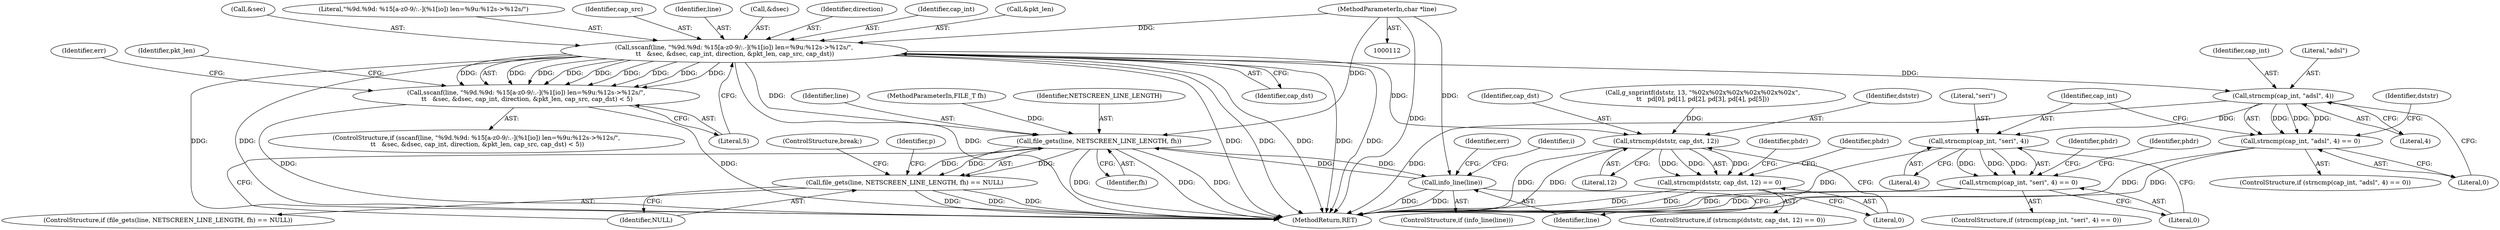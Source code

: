 digraph "0_wireshark_11edc83b98a61e890d7bb01855389d40e984ea82@API" {
"1000153" [label="(Call,sscanf(line, \"%9d.%9d: %15[a-z0-9/:.-](%1[io]) len=%9u:%12s->%12s/\",\n \t\t   &sec, &dsec, cap_int, direction, &pkt_len, cap_src, cap_dst))"];
"1000116" [label="(MethodParameterIn,char *line)"];
"1000152" [label="(Call,sscanf(line, \"%9d.%9d: %15[a-z0-9/:.-](%1[io]) len=%9u:%12s->%12s/\",\n \t\t   &sec, &dsec, cap_int, direction, &pkt_len, cap_src, cap_dst) < 5)"];
"1000231" [label="(Call,file_gets(line, NETSCREEN_LINE_LENGTH, fh))"];
"1000230" [label="(Call,file_gets(line, NETSCREEN_LINE_LENGTH, fh) == NULL)"];
"1000273" [label="(Call,info_line(line))"];
"1000334" [label="(Call,strncmp(cap_int, \"adsl\", 4))"];
"1000333" [label="(Call,strncmp(cap_int, \"adsl\", 4) == 0)"];
"1000383" [label="(Call,strncmp(cap_int, \"seri\", 4))"];
"1000382" [label="(Call,strncmp(cap_int, \"seri\", 4) == 0)"];
"1000364" [label="(Call,strncmp(dststr, cap_dst, 12))"];
"1000363" [label="(Call,strncmp(dststr, cap_dst, 12) == 0)"];
"1000334" [label="(Call,strncmp(cap_int, \"adsl\", 4))"];
"1000367" [label="(Literal,12)"];
"1000406" [label="(MethodReturn,RET)"];
"1000335" [label="(Identifier,cap_int)"];
"1000341" [label="(Identifier,dststr)"];
"1000386" [label="(Literal,4)"];
"1000385" [label="(Literal,\"seri\")"];
"1000274" [label="(Identifier,line)"];
"1000170" [label="(Identifier,err)"];
"1000232" [label="(Identifier,line)"];
"1000158" [label="(Call,&dsec)"];
"1000161" [label="(Identifier,direction)"];
"1000113" [label="(MethodParameterIn,FILE_T fh)"];
"1000336" [label="(Literal,\"adsl\")"];
"1000165" [label="(Identifier,cap_dst)"];
"1000381" [label="(ControlStructure,if (strncmp(cap_int, \"seri\", 4) == 0))"];
"1000160" [label="(Identifier,cap_int)"];
"1000235" [label="(Identifier,NULL)"];
"1000387" [label="(Literal,0)"];
"1000368" [label="(Literal,0)"];
"1000162" [label="(Call,&pkt_len)"];
"1000333" [label="(Call,strncmp(cap_int, \"adsl\", 4) == 0)"];
"1000156" [label="(Call,&sec)"];
"1000230" [label="(Call,file_gets(line, NETSCREEN_LINE_LENGTH, fh) == NULL)"];
"1000363" [label="(Call,strncmp(dststr, cap_dst, 12) == 0)"];
"1000364" [label="(Call,strncmp(dststr, cap_dst, 12))"];
"1000273" [label="(Call,info_line(line))"];
"1000366" [label="(Identifier,cap_dst)"];
"1000155" [label="(Literal,\"%9d.%9d: %15[a-z0-9/:.-](%1[io]) len=%9u:%12s->%12s/\")"];
"1000371" [label="(Identifier,phdr)"];
"1000153" [label="(Call,sscanf(line, \"%9d.%9d: %15[a-z0-9/:.-](%1[io]) len=%9u:%12s->%12s/\",\n \t\t   &sec, &dsec, cap_int, direction, &pkt_len, cap_src, cap_dst))"];
"1000237" [label="(ControlStructure,break;)"];
"1000240" [label="(Identifier,p)"];
"1000390" [label="(Identifier,phdr)"];
"1000287" [label="(Identifier,err)"];
"1000384" [label="(Identifier,cap_int)"];
"1000382" [label="(Call,strncmp(cap_int, \"seri\", 4) == 0)"];
"1000166" [label="(Literal,5)"];
"1000233" [label="(Identifier,NETSCREEN_LINE_LENGTH)"];
"1000340" [label="(Call,g_snprintf(dststr, 13, \"%02x%02x%02x%02x%02x%02x\",\n\t\t   pd[0], pd[1], pd[2], pd[3], pd[4], pd[5]))"];
"1000116" [label="(MethodParameterIn,char *line)"];
"1000337" [label="(Literal,4)"];
"1000383" [label="(Call,strncmp(cap_int, \"seri\", 4))"];
"1000332" [label="(ControlStructure,if (strncmp(cap_int, \"adsl\", 4) == 0))"];
"1000272" [label="(ControlStructure,if (info_line(line)))"];
"1000365" [label="(Identifier,dststr)"];
"1000152" [label="(Call,sscanf(line, \"%9d.%9d: %15[a-z0-9/:.-](%1[io]) len=%9u:%12s->%12s/\",\n \t\t   &sec, &dsec, cap_int, direction, &pkt_len, cap_src, cap_dst) < 5)"];
"1000231" [label="(Call,file_gets(line, NETSCREEN_LINE_LENGTH, fh))"];
"1000164" [label="(Identifier,cap_src)"];
"1000338" [label="(Literal,0)"];
"1000396" [label="(Identifier,phdr)"];
"1000182" [label="(Identifier,pkt_len)"];
"1000234" [label="(Identifier,fh)"];
"1000377" [label="(Identifier,phdr)"];
"1000279" [label="(Identifier,i)"];
"1000154" [label="(Identifier,line)"];
"1000151" [label="(ControlStructure,if (sscanf(line, \"%9d.%9d: %15[a-z0-9/:.-](%1[io]) len=%9u:%12s->%12s/\",\n \t\t   &sec, &dsec, cap_int, direction, &pkt_len, cap_src, cap_dst) < 5))"];
"1000362" [label="(ControlStructure,if (strncmp(dststr, cap_dst, 12) == 0))"];
"1000229" [label="(ControlStructure,if (file_gets(line, NETSCREEN_LINE_LENGTH, fh) == NULL))"];
"1000153" -> "1000152"  [label="AST: "];
"1000153" -> "1000165"  [label="CFG: "];
"1000154" -> "1000153"  [label="AST: "];
"1000155" -> "1000153"  [label="AST: "];
"1000156" -> "1000153"  [label="AST: "];
"1000158" -> "1000153"  [label="AST: "];
"1000160" -> "1000153"  [label="AST: "];
"1000161" -> "1000153"  [label="AST: "];
"1000162" -> "1000153"  [label="AST: "];
"1000164" -> "1000153"  [label="AST: "];
"1000165" -> "1000153"  [label="AST: "];
"1000166" -> "1000153"  [label="CFG: "];
"1000153" -> "1000406"  [label="DDG: "];
"1000153" -> "1000406"  [label="DDG: "];
"1000153" -> "1000406"  [label="DDG: "];
"1000153" -> "1000406"  [label="DDG: "];
"1000153" -> "1000406"  [label="DDG: "];
"1000153" -> "1000406"  [label="DDG: "];
"1000153" -> "1000406"  [label="DDG: "];
"1000153" -> "1000406"  [label="DDG: "];
"1000153" -> "1000152"  [label="DDG: "];
"1000153" -> "1000152"  [label="DDG: "];
"1000153" -> "1000152"  [label="DDG: "];
"1000153" -> "1000152"  [label="DDG: "];
"1000153" -> "1000152"  [label="DDG: "];
"1000153" -> "1000152"  [label="DDG: "];
"1000153" -> "1000152"  [label="DDG: "];
"1000153" -> "1000152"  [label="DDG: "];
"1000153" -> "1000152"  [label="DDG: "];
"1000116" -> "1000153"  [label="DDG: "];
"1000153" -> "1000231"  [label="DDG: "];
"1000153" -> "1000334"  [label="DDG: "];
"1000153" -> "1000364"  [label="DDG: "];
"1000116" -> "1000112"  [label="AST: "];
"1000116" -> "1000406"  [label="DDG: "];
"1000116" -> "1000231"  [label="DDG: "];
"1000116" -> "1000273"  [label="DDG: "];
"1000152" -> "1000151"  [label="AST: "];
"1000152" -> "1000166"  [label="CFG: "];
"1000166" -> "1000152"  [label="AST: "];
"1000170" -> "1000152"  [label="CFG: "];
"1000182" -> "1000152"  [label="CFG: "];
"1000152" -> "1000406"  [label="DDG: "];
"1000152" -> "1000406"  [label="DDG: "];
"1000231" -> "1000230"  [label="AST: "];
"1000231" -> "1000234"  [label="CFG: "];
"1000232" -> "1000231"  [label="AST: "];
"1000233" -> "1000231"  [label="AST: "];
"1000234" -> "1000231"  [label="AST: "];
"1000235" -> "1000231"  [label="CFG: "];
"1000231" -> "1000406"  [label="DDG: "];
"1000231" -> "1000406"  [label="DDG: "];
"1000231" -> "1000406"  [label="DDG: "];
"1000231" -> "1000230"  [label="DDG: "];
"1000231" -> "1000230"  [label="DDG: "];
"1000231" -> "1000230"  [label="DDG: "];
"1000273" -> "1000231"  [label="DDG: "];
"1000113" -> "1000231"  [label="DDG: "];
"1000231" -> "1000273"  [label="DDG: "];
"1000230" -> "1000229"  [label="AST: "];
"1000230" -> "1000235"  [label="CFG: "];
"1000235" -> "1000230"  [label="AST: "];
"1000237" -> "1000230"  [label="CFG: "];
"1000240" -> "1000230"  [label="CFG: "];
"1000230" -> "1000406"  [label="DDG: "];
"1000230" -> "1000406"  [label="DDG: "];
"1000230" -> "1000406"  [label="DDG: "];
"1000273" -> "1000272"  [label="AST: "];
"1000273" -> "1000274"  [label="CFG: "];
"1000274" -> "1000273"  [label="AST: "];
"1000279" -> "1000273"  [label="CFG: "];
"1000287" -> "1000273"  [label="CFG: "];
"1000273" -> "1000406"  [label="DDG: "];
"1000273" -> "1000406"  [label="DDG: "];
"1000334" -> "1000333"  [label="AST: "];
"1000334" -> "1000337"  [label="CFG: "];
"1000335" -> "1000334"  [label="AST: "];
"1000336" -> "1000334"  [label="AST: "];
"1000337" -> "1000334"  [label="AST: "];
"1000338" -> "1000334"  [label="CFG: "];
"1000334" -> "1000406"  [label="DDG: "];
"1000334" -> "1000333"  [label="DDG: "];
"1000334" -> "1000333"  [label="DDG: "];
"1000334" -> "1000333"  [label="DDG: "];
"1000334" -> "1000383"  [label="DDG: "];
"1000333" -> "1000332"  [label="AST: "];
"1000333" -> "1000338"  [label="CFG: "];
"1000338" -> "1000333"  [label="AST: "];
"1000341" -> "1000333"  [label="CFG: "];
"1000384" -> "1000333"  [label="CFG: "];
"1000333" -> "1000406"  [label="DDG: "];
"1000333" -> "1000406"  [label="DDG: "];
"1000383" -> "1000382"  [label="AST: "];
"1000383" -> "1000386"  [label="CFG: "];
"1000384" -> "1000383"  [label="AST: "];
"1000385" -> "1000383"  [label="AST: "];
"1000386" -> "1000383"  [label="AST: "];
"1000387" -> "1000383"  [label="CFG: "];
"1000383" -> "1000406"  [label="DDG: "];
"1000383" -> "1000382"  [label="DDG: "];
"1000383" -> "1000382"  [label="DDG: "];
"1000383" -> "1000382"  [label="DDG: "];
"1000382" -> "1000381"  [label="AST: "];
"1000382" -> "1000387"  [label="CFG: "];
"1000387" -> "1000382"  [label="AST: "];
"1000390" -> "1000382"  [label="CFG: "];
"1000396" -> "1000382"  [label="CFG: "];
"1000382" -> "1000406"  [label="DDG: "];
"1000382" -> "1000406"  [label="DDG: "];
"1000364" -> "1000363"  [label="AST: "];
"1000364" -> "1000367"  [label="CFG: "];
"1000365" -> "1000364"  [label="AST: "];
"1000366" -> "1000364"  [label="AST: "];
"1000367" -> "1000364"  [label="AST: "];
"1000368" -> "1000364"  [label="CFG: "];
"1000364" -> "1000406"  [label="DDG: "];
"1000364" -> "1000406"  [label="DDG: "];
"1000364" -> "1000363"  [label="DDG: "];
"1000364" -> "1000363"  [label="DDG: "];
"1000364" -> "1000363"  [label="DDG: "];
"1000340" -> "1000364"  [label="DDG: "];
"1000363" -> "1000362"  [label="AST: "];
"1000363" -> "1000368"  [label="CFG: "];
"1000368" -> "1000363"  [label="AST: "];
"1000371" -> "1000363"  [label="CFG: "];
"1000377" -> "1000363"  [label="CFG: "];
"1000363" -> "1000406"  [label="DDG: "];
"1000363" -> "1000406"  [label="DDG: "];
}
